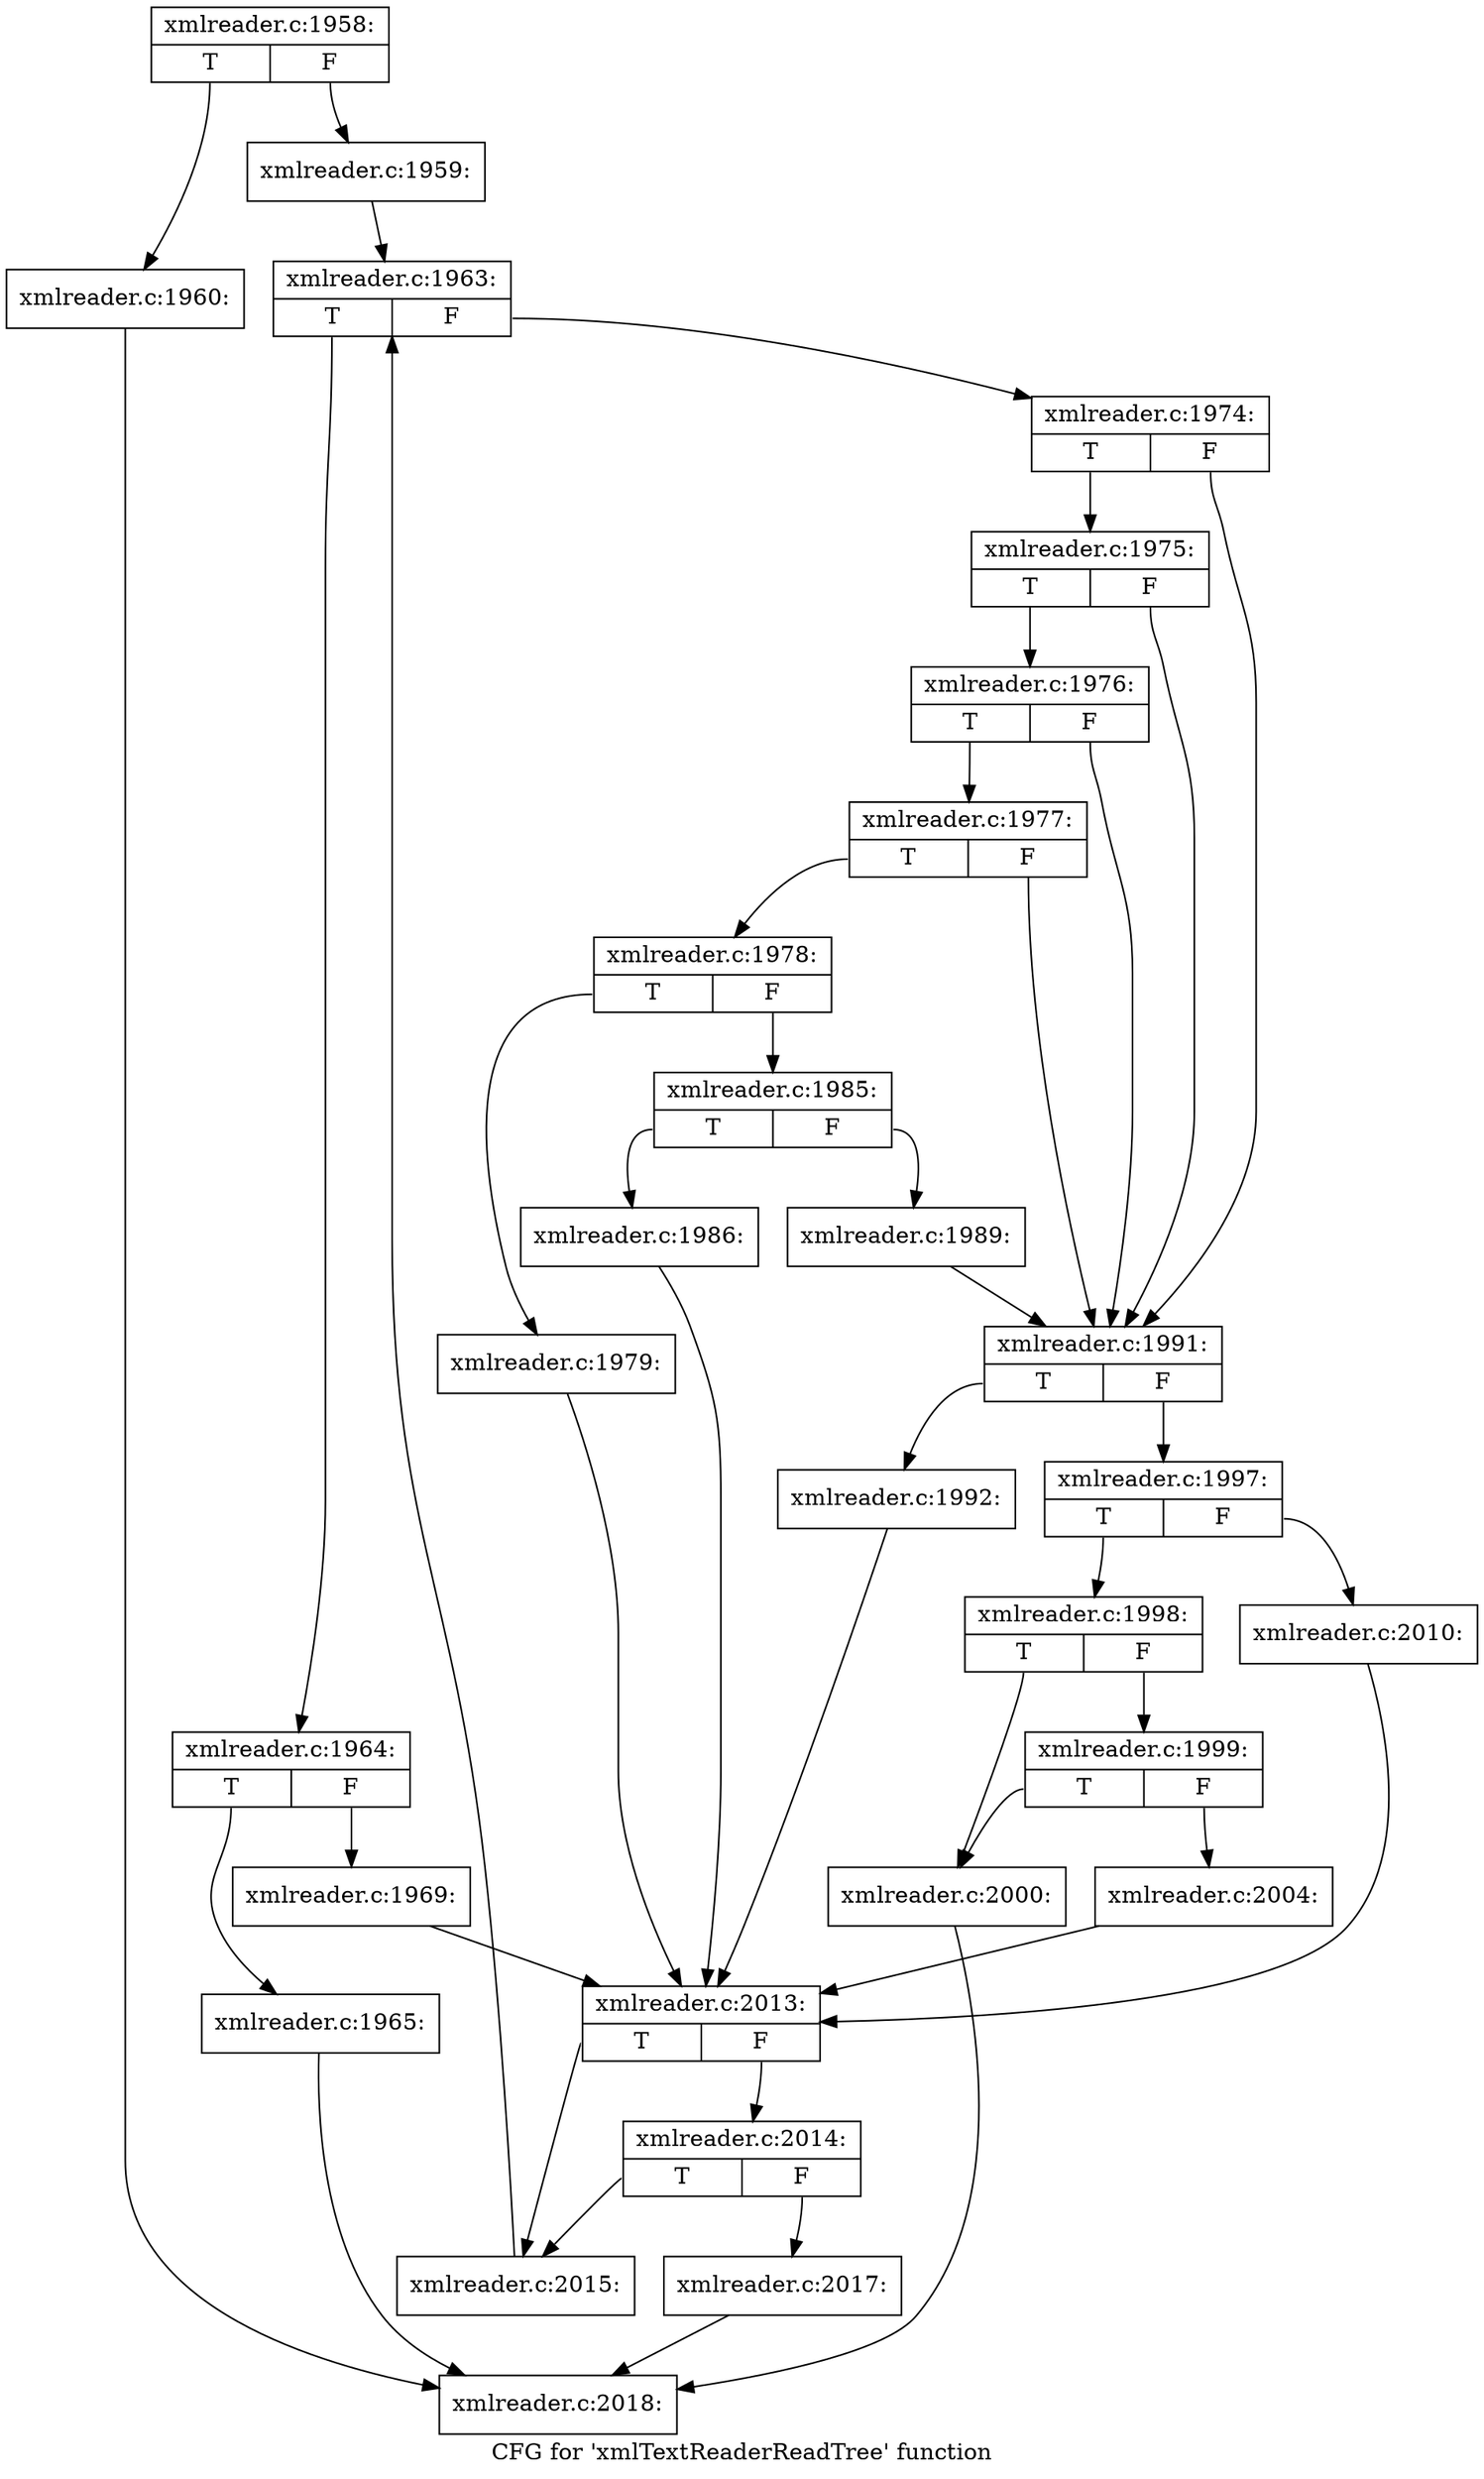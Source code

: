 digraph "CFG for 'xmlTextReaderReadTree' function" {
	label="CFG for 'xmlTextReaderReadTree' function";

	Node0x49bd260 [shape=record,label="{xmlreader.c:1958:|{<s0>T|<s1>F}}"];
	Node0x49bd260:s0 -> Node0x49bd470;
	Node0x49bd260:s1 -> Node0x49bd4c0;
	Node0x49bd470 [shape=record,label="{xmlreader.c:1960:}"];
	Node0x49bd470 -> Node0x49c4f90;
	Node0x49bd4c0 [shape=record,label="{xmlreader.c:1959:}"];
	Node0x49bd4c0 -> Node0x49c6fb0;
	Node0x49c6fb0 [shape=record,label="{xmlreader.c:1963:|{<s0>T|<s1>F}}"];
	Node0x49c6fb0:s0 -> Node0x49c7100;
	Node0x49c6fb0:s1 -> Node0x49c7150;
	Node0x49c7100 [shape=record,label="{xmlreader.c:1964:|{<s0>T|<s1>F}}"];
	Node0x49c7100:s0 -> Node0x49c7640;
	Node0x49c7100:s1 -> Node0x49c7690;
	Node0x49c7640 [shape=record,label="{xmlreader.c:1965:}"];
	Node0x49c7640 -> Node0x49c4f90;
	Node0x49c7690 [shape=record,label="{xmlreader.c:1969:}"];
	Node0x49c7690 -> Node0x49c8700;
	Node0x49c7150 [shape=record,label="{xmlreader.c:1974:|{<s0>T|<s1>F}}"];
	Node0x49c7150:s0 -> Node0x49c8a80;
	Node0x49c7150:s1 -> Node0x49c8930;
	Node0x49c8a80 [shape=record,label="{xmlreader.c:1975:|{<s0>T|<s1>F}}"];
	Node0x49c8a80:s0 -> Node0x49c8a00;
	Node0x49c8a80:s1 -> Node0x49c8930;
	Node0x49c8a00 [shape=record,label="{xmlreader.c:1976:|{<s0>T|<s1>F}}"];
	Node0x49c8a00:s0 -> Node0x49c8980;
	Node0x49c8a00:s1 -> Node0x49c8930;
	Node0x49c8980 [shape=record,label="{xmlreader.c:1977:|{<s0>T|<s1>F}}"];
	Node0x49c8980:s0 -> Node0x49c88e0;
	Node0x49c8980:s1 -> Node0x49c8930;
	Node0x49c88e0 [shape=record,label="{xmlreader.c:1978:|{<s0>T|<s1>F}}"];
	Node0x49c88e0:s0 -> Node0x49c9cc0;
	Node0x49c88e0:s1 -> Node0x49c9d10;
	Node0x49c9cc0 [shape=record,label="{xmlreader.c:1979:}"];
	Node0x49c9cc0 -> Node0x49c8700;
	Node0x49c9d10 [shape=record,label="{xmlreader.c:1985:|{<s0>T|<s1>F}}"];
	Node0x49c9d10:s0 -> Node0x483bab0;
	Node0x49c9d10:s1 -> Node0x483bb00;
	Node0x483bab0 [shape=record,label="{xmlreader.c:1986:}"];
	Node0x483bab0 -> Node0x49c8700;
	Node0x483bb00 [shape=record,label="{xmlreader.c:1989:}"];
	Node0x483bb00 -> Node0x49c8930;
	Node0x49c8930 [shape=record,label="{xmlreader.c:1991:|{<s0>T|<s1>F}}"];
	Node0x49c8930:s0 -> Node0x483c540;
	Node0x49c8930:s1 -> Node0x483c590;
	Node0x483c540 [shape=record,label="{xmlreader.c:1992:}"];
	Node0x483c540 -> Node0x49c8700;
	Node0x483c590 [shape=record,label="{xmlreader.c:1997:|{<s0>T|<s1>F}}"];
	Node0x483c590:s0 -> Node0x483d3b0;
	Node0x483c590:s1 -> Node0x483d400;
	Node0x483d3b0 [shape=record,label="{xmlreader.c:1998:|{<s0>T|<s1>F}}"];
	Node0x483d3b0:s0 -> Node0x483da20;
	Node0x483d3b0:s1 -> Node0x483dac0;
	Node0x483dac0 [shape=record,label="{xmlreader.c:1999:|{<s0>T|<s1>F}}"];
	Node0x483dac0:s0 -> Node0x483da20;
	Node0x483dac0:s1 -> Node0x483da70;
	Node0x483da20 [shape=record,label="{xmlreader.c:2000:}"];
	Node0x483da20 -> Node0x49c4f90;
	Node0x483da70 [shape=record,label="{xmlreader.c:2004:}"];
	Node0x483da70 -> Node0x49c8700;
	Node0x483d400 [shape=record,label="{xmlreader.c:2010:}"];
	Node0x483d400 -> Node0x49c8700;
	Node0x49c8700 [shape=record,label="{xmlreader.c:2013:|{<s0>T|<s1>F}}"];
	Node0x49c8700:s0 -> Node0x483f970;
	Node0x49c8700:s1 -> Node0x483fa10;
	Node0x483fa10 [shape=record,label="{xmlreader.c:2014:|{<s0>T|<s1>F}}"];
	Node0x483fa10:s0 -> Node0x483f970;
	Node0x483fa10:s1 -> Node0x483f9c0;
	Node0x483f970 [shape=record,label="{xmlreader.c:2015:}"];
	Node0x483f970 -> Node0x49c6fb0;
	Node0x483f9c0 [shape=record,label="{xmlreader.c:2017:}"];
	Node0x483f9c0 -> Node0x49c4f90;
	Node0x49c4f90 [shape=record,label="{xmlreader.c:2018:}"];
}
